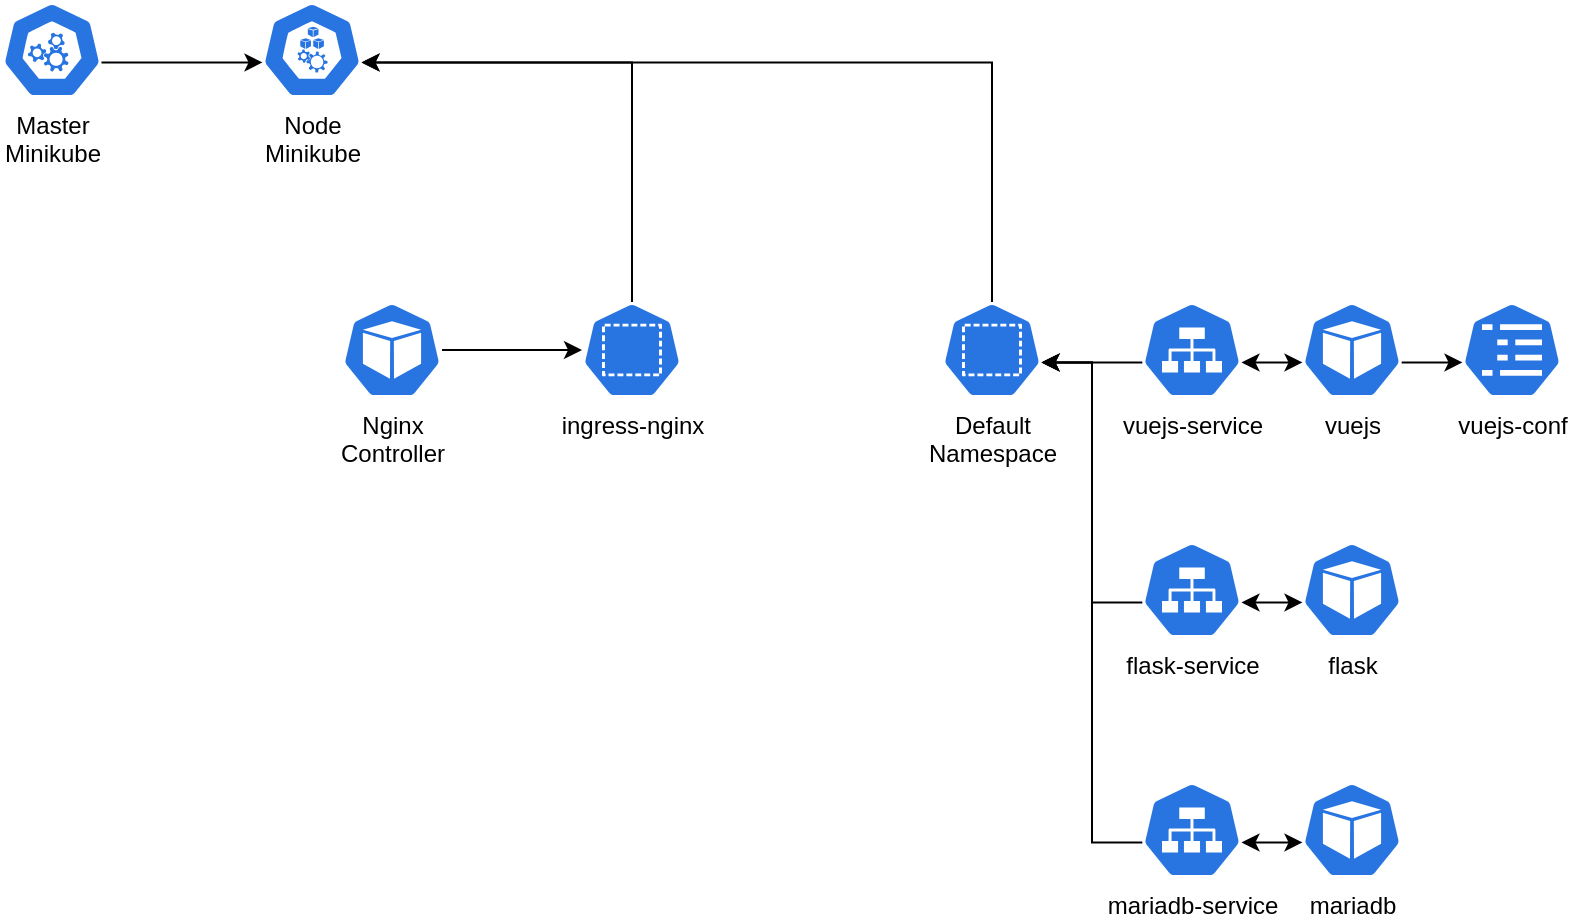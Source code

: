 <mxfile version="21.1.0" type="device">
  <diagram name="Page-1" id="pNoEjBvDNpZCRY3drm0s">
    <mxGraphModel dx="1434" dy="795" grid="1" gridSize="10" guides="1" tooltips="1" connect="1" arrows="1" fold="1" page="1" pageScale="1" pageWidth="827" pageHeight="1169" math="0" shadow="0">
      <root>
        <mxCell id="0" />
        <mxCell id="1" parent="0" />
        <mxCell id="DZL-AU3BLcYiQr3JJNqp-4" value="Master&lt;div&gt;Minikube&lt;/div&gt;" style="sketch=0;html=1;dashed=0;whitespace=wrap;fillColor=#2875E2;strokeColor=#ffffff;points=[[0.005,0.63,0],[0.1,0.2,0],[0.9,0.2,0],[0.5,0,0],[0.995,0.63,0],[0.72,0.99,0],[0.5,1,0],[0.28,0.99,0]];verticalLabelPosition=bottom;align=center;verticalAlign=top;shape=mxgraph.kubernetes.icon;prIcon=master" parent="1" vertex="1">
          <mxGeometry x="10" y="10" width="50" height="48" as="geometry" />
        </mxCell>
        <mxCell id="DZL-AU3BLcYiQr3JJNqp-7" value="&lt;div&gt;Node&lt;br&gt;&lt;/div&gt;&lt;div&gt;Minikube&lt;/div&gt;" style="sketch=0;html=1;dashed=0;whitespace=wrap;fillColor=#2875E2;strokeColor=#ffffff;points=[[0.005,0.63,0],[0.1,0.2,0],[0.9,0.2,0],[0.5,0,0],[0.995,0.63,0],[0.72,0.99,0],[0.5,1,0],[0.28,0.99,0]];verticalLabelPosition=bottom;align=center;verticalAlign=top;shape=mxgraph.kubernetes.icon;prIcon=node" parent="1" vertex="1">
          <mxGeometry x="140" y="10" width="50" height="48" as="geometry" />
        </mxCell>
        <mxCell id="DZL-AU3BLcYiQr3JJNqp-9" value="" style="endArrow=classic;html=1;rounded=0;exitX=0.995;exitY=0.63;exitDx=0;exitDy=0;exitPerimeter=0;entryX=0.005;entryY=0.63;entryDx=0;entryDy=0;entryPerimeter=0;" parent="1" source="DZL-AU3BLcYiQr3JJNqp-4" target="DZL-AU3BLcYiQr3JJNqp-7" edge="1">
          <mxGeometry width="50" height="50" relative="1" as="geometry">
            <mxPoint x="240" y="230" as="sourcePoint" />
            <mxPoint x="290" y="180" as="targetPoint" />
          </mxGeometry>
        </mxCell>
        <mxCell id="DZL-AU3BLcYiQr3JJNqp-15" style="edgeStyle=orthogonalEdgeStyle;rounded=0;orthogonalLoop=1;jettySize=auto;html=1;exitX=0.5;exitY=0;exitDx=0;exitDy=0;exitPerimeter=0;entryX=0.995;entryY=0.63;entryDx=0;entryDy=0;entryPerimeter=0;" parent="1" source="DZL-AU3BLcYiQr3JJNqp-11" target="DZL-AU3BLcYiQr3JJNqp-7" edge="1">
          <mxGeometry relative="1" as="geometry" />
        </mxCell>
        <mxCell id="DZL-AU3BLcYiQr3JJNqp-11" value="&lt;div&gt;Default&lt;/div&gt;&lt;div&gt;Namespace&lt;/div&gt;" style="sketch=0;html=1;dashed=0;whitespace=wrap;fillColor=#2875E2;strokeColor=#ffffff;points=[[0.005,0.63,0],[0.1,0.2,0],[0.9,0.2,0],[0.5,0,0],[0.995,0.63,0],[0.72,0.99,0],[0.5,1,0],[0.28,0.99,0]];verticalLabelPosition=bottom;align=center;verticalAlign=top;shape=mxgraph.kubernetes.icon;prIcon=ns" parent="1" vertex="1">
          <mxGeometry x="480" y="160" width="50" height="48" as="geometry" />
        </mxCell>
        <mxCell id="DZL-AU3BLcYiQr3JJNqp-28" style="edgeStyle=orthogonalEdgeStyle;rounded=0;orthogonalLoop=1;jettySize=auto;html=1;exitX=0.005;exitY=0.63;exitDx=0;exitDy=0;exitPerimeter=0;entryX=0.995;entryY=0.63;entryDx=0;entryDy=0;entryPerimeter=0;" parent="1" source="DZL-AU3BLcYiQr3JJNqp-16" target="DZL-AU3BLcYiQr3JJNqp-11" edge="1">
          <mxGeometry relative="1" as="geometry" />
        </mxCell>
        <mxCell id="DZL-AU3BLcYiQr3JJNqp-16" value="vuejs-service" style="sketch=0;html=1;dashed=0;whitespace=wrap;fillColor=#2875E2;strokeColor=#ffffff;points=[[0.005,0.63,0],[0.1,0.2,0],[0.9,0.2,0],[0.5,0,0],[0.995,0.63,0],[0.72,0.99,0],[0.5,1,0],[0.28,0.99,0]];verticalLabelPosition=bottom;align=center;verticalAlign=top;shape=mxgraph.kubernetes.icon;prIcon=svc" parent="1" vertex="1">
          <mxGeometry x="580" y="160" width="50" height="48" as="geometry" />
        </mxCell>
        <mxCell id="p42RPHAyglEVrncSIzuF-11" style="edgeStyle=orthogonalEdgeStyle;rounded=0;orthogonalLoop=1;jettySize=auto;html=1;exitX=0.995;exitY=0.63;exitDx=0;exitDy=0;exitPerimeter=0;entryX=0.005;entryY=0.63;entryDx=0;entryDy=0;entryPerimeter=0;" edge="1" parent="1" source="DZL-AU3BLcYiQr3JJNqp-17" target="p42RPHAyglEVrncSIzuF-8">
          <mxGeometry relative="1" as="geometry" />
        </mxCell>
        <mxCell id="DZL-AU3BLcYiQr3JJNqp-17" value="vuejs" style="sketch=0;html=1;dashed=0;whitespace=wrap;fillColor=#2875E2;strokeColor=#ffffff;points=[[0.005,0.63,0],[0.1,0.2,0],[0.9,0.2,0],[0.5,0,0],[0.995,0.63,0],[0.72,0.99,0],[0.5,1,0],[0.28,0.99,0]];verticalLabelPosition=bottom;align=center;verticalAlign=top;shape=mxgraph.kubernetes.icon;prIcon=pod" parent="1" vertex="1">
          <mxGeometry x="660" y="160" width="50" height="48" as="geometry" />
        </mxCell>
        <mxCell id="DZL-AU3BLcYiQr3JJNqp-27" value="" style="endArrow=classic;startArrow=classic;html=1;rounded=0;entryX=0.005;entryY=0.63;entryDx=0;entryDy=0;entryPerimeter=0;exitX=0.995;exitY=0.63;exitDx=0;exitDy=0;exitPerimeter=0;" parent="1" source="DZL-AU3BLcYiQr3JJNqp-16" target="DZL-AU3BLcYiQr3JJNqp-17" edge="1">
          <mxGeometry width="50" height="50" relative="1" as="geometry">
            <mxPoint x="430" y="250" as="sourcePoint" />
            <mxPoint x="480" y="200" as="targetPoint" />
          </mxGeometry>
        </mxCell>
        <mxCell id="DZL-AU3BLcYiQr3JJNqp-44" style="edgeStyle=orthogonalEdgeStyle;rounded=0;orthogonalLoop=1;jettySize=auto;html=1;exitX=0.005;exitY=0.63;exitDx=0;exitDy=0;exitPerimeter=0;entryX=0.995;entryY=0.63;entryDx=0;entryDy=0;entryPerimeter=0;" parent="1" source="DZL-AU3BLcYiQr3JJNqp-29" target="DZL-AU3BLcYiQr3JJNqp-11" edge="1">
          <mxGeometry relative="1" as="geometry" />
        </mxCell>
        <mxCell id="DZL-AU3BLcYiQr3JJNqp-29" value="flask-service" style="sketch=0;html=1;dashed=0;whitespace=wrap;fillColor=#2875E2;strokeColor=#ffffff;points=[[0.005,0.63,0],[0.1,0.2,0],[0.9,0.2,0],[0.5,0,0],[0.995,0.63,0],[0.72,0.99,0],[0.5,1,0],[0.28,0.99,0]];verticalLabelPosition=bottom;align=center;verticalAlign=top;shape=mxgraph.kubernetes.icon;prIcon=svc" parent="1" vertex="1">
          <mxGeometry x="580" y="280" width="50" height="48" as="geometry" />
        </mxCell>
        <mxCell id="DZL-AU3BLcYiQr3JJNqp-30" value="flask" style="sketch=0;html=1;dashed=0;whitespace=wrap;fillColor=#2875E2;strokeColor=#ffffff;points=[[0.005,0.63,0],[0.1,0.2,0],[0.9,0.2,0],[0.5,0,0],[0.995,0.63,0],[0.72,0.99,0],[0.5,1,0],[0.28,0.99,0]];verticalLabelPosition=bottom;align=center;verticalAlign=top;shape=mxgraph.kubernetes.icon;prIcon=pod" parent="1" vertex="1">
          <mxGeometry x="660" y="280" width="50" height="48" as="geometry" />
        </mxCell>
        <mxCell id="DZL-AU3BLcYiQr3JJNqp-33" value="" style="endArrow=classic;startArrow=classic;html=1;rounded=0;entryX=0.005;entryY=0.63;entryDx=0;entryDy=0;entryPerimeter=0;exitX=0.995;exitY=0.63;exitDx=0;exitDy=0;exitPerimeter=0;" parent="1" source="DZL-AU3BLcYiQr3JJNqp-29" target="DZL-AU3BLcYiQr3JJNqp-30" edge="1">
          <mxGeometry width="50" height="50" relative="1" as="geometry">
            <mxPoint x="430" y="370" as="sourcePoint" />
            <mxPoint x="480" y="320" as="targetPoint" />
          </mxGeometry>
        </mxCell>
        <mxCell id="DZL-AU3BLcYiQr3JJNqp-46" style="edgeStyle=orthogonalEdgeStyle;rounded=0;orthogonalLoop=1;jettySize=auto;html=1;exitX=0.005;exitY=0.63;exitDx=0;exitDy=0;exitPerimeter=0;entryX=0.995;entryY=0.63;entryDx=0;entryDy=0;entryPerimeter=0;" parent="1" source="DZL-AU3BLcYiQr3JJNqp-34" target="DZL-AU3BLcYiQr3JJNqp-11" edge="1">
          <mxGeometry relative="1" as="geometry" />
        </mxCell>
        <mxCell id="DZL-AU3BLcYiQr3JJNqp-34" value="mariadb-service" style="sketch=0;html=1;dashed=0;whitespace=wrap;fillColor=#2875E2;strokeColor=#ffffff;points=[[0.005,0.63,0],[0.1,0.2,0],[0.9,0.2,0],[0.5,0,0],[0.995,0.63,0],[0.72,0.99,0],[0.5,1,0],[0.28,0.99,0]];verticalLabelPosition=bottom;align=center;verticalAlign=top;shape=mxgraph.kubernetes.icon;prIcon=svc" parent="1" vertex="1">
          <mxGeometry x="580" y="400" width="50" height="48" as="geometry" />
        </mxCell>
        <mxCell id="DZL-AU3BLcYiQr3JJNqp-35" value="mariadb" style="sketch=0;html=1;dashed=0;whitespace=wrap;fillColor=#2875E2;strokeColor=#ffffff;points=[[0.005,0.63,0],[0.1,0.2,0],[0.9,0.2,0],[0.5,0,0],[0.995,0.63,0],[0.72,0.99,0],[0.5,1,0],[0.28,0.99,0]];verticalLabelPosition=bottom;align=center;verticalAlign=top;shape=mxgraph.kubernetes.icon;prIcon=pod" parent="1" vertex="1">
          <mxGeometry x="660" y="400" width="50" height="48" as="geometry" />
        </mxCell>
        <mxCell id="DZL-AU3BLcYiQr3JJNqp-38" value="" style="endArrow=classic;startArrow=classic;html=1;rounded=0;entryX=0.005;entryY=0.63;entryDx=0;entryDy=0;entryPerimeter=0;exitX=0.995;exitY=0.63;exitDx=0;exitDy=0;exitPerimeter=0;" parent="1" source="DZL-AU3BLcYiQr3JJNqp-34" target="DZL-AU3BLcYiQr3JJNqp-35" edge="1">
          <mxGeometry width="50" height="50" relative="1" as="geometry">
            <mxPoint x="430" y="490" as="sourcePoint" />
            <mxPoint x="480" y="440" as="targetPoint" />
          </mxGeometry>
        </mxCell>
        <mxCell id="p42RPHAyglEVrncSIzuF-5" style="edgeStyle=orthogonalEdgeStyle;rounded=0;orthogonalLoop=1;jettySize=auto;html=1;exitX=0.5;exitY=0;exitDx=0;exitDy=0;exitPerimeter=0;entryX=0.995;entryY=0.63;entryDx=0;entryDy=0;entryPerimeter=0;" edge="1" parent="1" source="p42RPHAyglEVrncSIzuF-3" target="DZL-AU3BLcYiQr3JJNqp-7">
          <mxGeometry relative="1" as="geometry" />
        </mxCell>
        <mxCell id="p42RPHAyglEVrncSIzuF-3" value="ingress-nginx" style="sketch=0;html=1;dashed=0;whitespace=wrap;fillColor=#2875E2;strokeColor=#ffffff;points=[[0.005,0.63,0],[0.1,0.2,0],[0.9,0.2,0],[0.5,0,0],[0.995,0.63,0],[0.72,0.99,0],[0.5,1,0],[0.28,0.99,0]];verticalLabelPosition=bottom;align=center;verticalAlign=top;shape=mxgraph.kubernetes.icon;prIcon=ns" vertex="1" parent="1">
          <mxGeometry x="300" y="160" width="50" height="48" as="geometry" />
        </mxCell>
        <mxCell id="p42RPHAyglEVrncSIzuF-7" value="" style="edgeStyle=orthogonalEdgeStyle;rounded=0;orthogonalLoop=1;jettySize=auto;html=1;" edge="1" parent="1" source="p42RPHAyglEVrncSIzuF-6" target="p42RPHAyglEVrncSIzuF-3">
          <mxGeometry relative="1" as="geometry" />
        </mxCell>
        <mxCell id="p42RPHAyglEVrncSIzuF-6" value="Nginx&lt;br&gt;Controller" style="sketch=0;html=1;dashed=0;whitespace=wrap;fillColor=#2875E2;strokeColor=#ffffff;points=[[0.005,0.63,0],[0.1,0.2,0],[0.9,0.2,0],[0.5,0,0],[0.995,0.63,0],[0.72,0.99,0],[0.5,1,0],[0.28,0.99,0]];verticalLabelPosition=bottom;align=center;verticalAlign=top;shape=mxgraph.kubernetes.icon;prIcon=pod" vertex="1" parent="1">
          <mxGeometry x="180" y="160" width="50" height="48" as="geometry" />
        </mxCell>
        <mxCell id="p42RPHAyglEVrncSIzuF-8" value="vuejs-conf" style="sketch=0;html=1;dashed=0;whitespace=wrap;fillColor=#2875E2;strokeColor=#ffffff;points=[[0.005,0.63,0],[0.1,0.2,0],[0.9,0.2,0],[0.5,0,0],[0.995,0.63,0],[0.72,0.99,0],[0.5,1,0],[0.28,0.99,0]];verticalLabelPosition=bottom;align=center;verticalAlign=top;shape=mxgraph.kubernetes.icon;prIcon=cm" vertex="1" parent="1">
          <mxGeometry x="740" y="160" width="50" height="48" as="geometry" />
        </mxCell>
      </root>
    </mxGraphModel>
  </diagram>
</mxfile>
